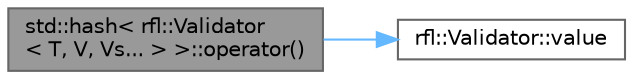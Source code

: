 digraph "std::hash&lt; rfl::Validator&lt; T, V, Vs... &gt; &gt;::operator()"
{
 // LATEX_PDF_SIZE
  bgcolor="transparent";
  edge [fontname=Helvetica,fontsize=10,labelfontname=Helvetica,labelfontsize=10];
  node [fontname=Helvetica,fontsize=10,shape=box,height=0.2,width=0.4];
  rankdir="LR";
  Node1 [id="Node000001",label="std::hash\< rfl::Validator\l\< T, V, Vs... \> \>::operator()",height=0.2,width=0.4,color="gray40", fillcolor="grey60", style="filled", fontcolor="black",tooltip=" "];
  Node1 -> Node2 [id="edge1_Node000001_Node000002",color="steelblue1",style="solid",tooltip=" "];
  Node2 [id="Node000002",label="rfl::Validator::value",height=0.2,width=0.4,color="grey40", fillcolor="white", style="filled",URL="$structrfl_1_1_validator.html#a27ffc193a04238b7009356438e931af4",tooltip="Exposes the underlying value."];
}

